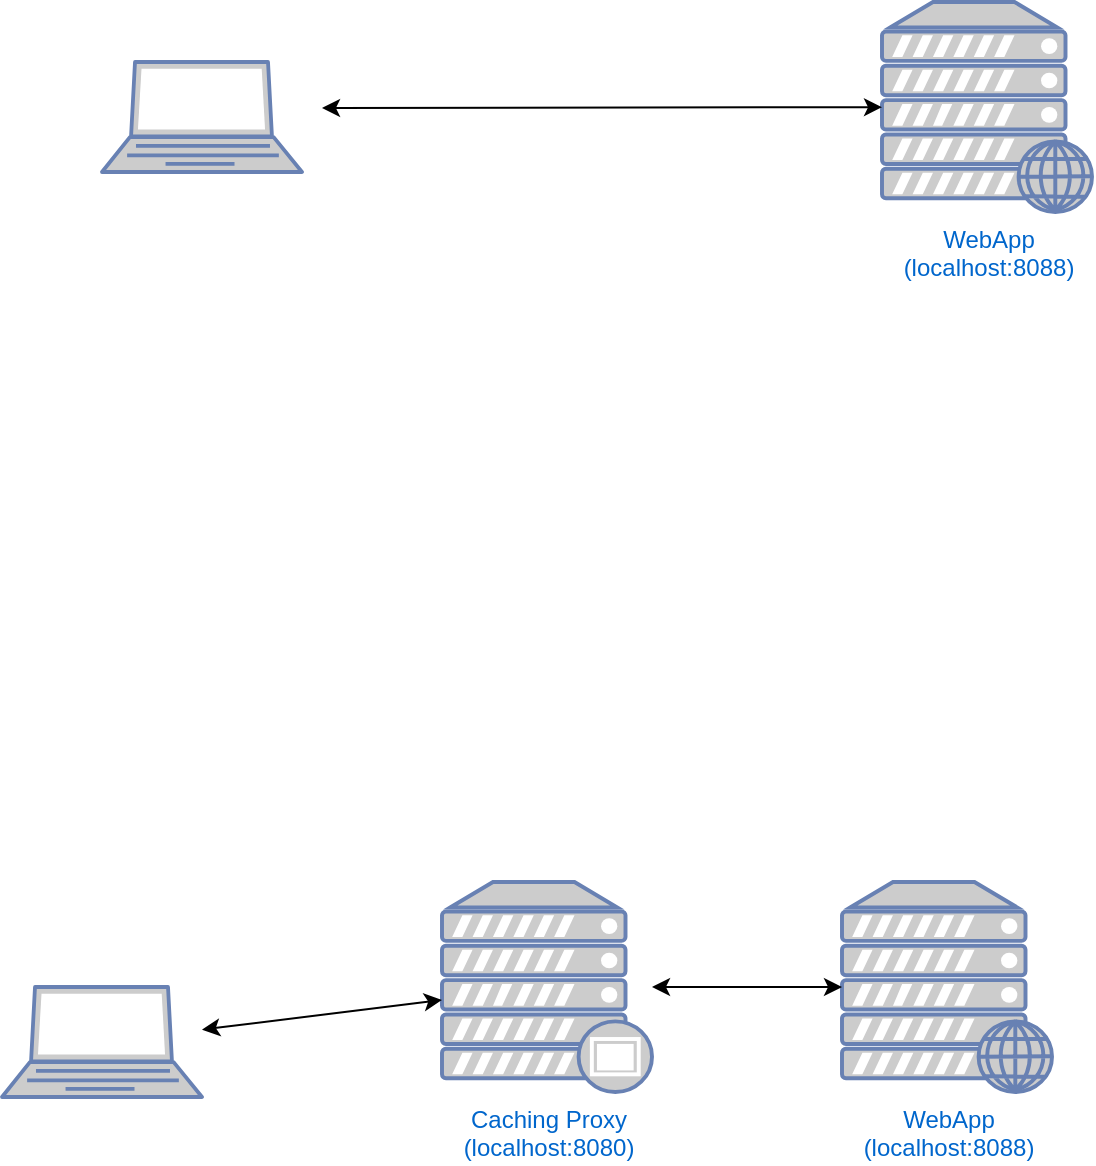 <mxfile version="10.6.5" type="device"><diagram id="fcsN8LrJ0RGSa26nB9cR" name="Page-1"><mxGraphModel dx="1394" dy="803" grid="1" gridSize="10" guides="1" tooltips="1" connect="1" arrows="1" fold="1" page="1" pageScale="1" pageWidth="827" pageHeight="1169" math="0" shadow="0"><root><mxCell id="0"/><mxCell id="1" parent="0"/><mxCell id="yUV94a5V-YTMJRTsNnXc-1" value="WebApp&lt;br&gt;(localhost:8088)&lt;br&gt;" style="fontColor=#0066CC;verticalAlign=top;verticalLabelPosition=bottom;labelPosition=center;align=center;html=1;outlineConnect=0;fillColor=#CCCCCC;strokeColor=#6881B3;gradientColor=none;gradientDirection=north;strokeWidth=2;shape=mxgraph.networks.web_server;" vertex="1" parent="1"><mxGeometry x="620" y="180" width="105" height="105" as="geometry"/></mxCell><mxCell id="yUV94a5V-YTMJRTsNnXc-6" value="" style="fontColor=#0066CC;verticalAlign=top;verticalLabelPosition=bottom;labelPosition=center;align=center;html=1;outlineConnect=0;fillColor=#CCCCCC;strokeColor=#6881B3;gradientColor=none;gradientDirection=north;strokeWidth=2;shape=mxgraph.networks.laptop;" vertex="1" parent="1"><mxGeometry x="230" y="210" width="100" height="55" as="geometry"/></mxCell><mxCell id="yUV94a5V-YTMJRTsNnXc-10" value="" style="endArrow=classic;startArrow=classic;html=1;" edge="1" parent="1" target="yUV94a5V-YTMJRTsNnXc-1"><mxGeometry width="50" height="50" relative="1" as="geometry"><mxPoint x="340" y="233" as="sourcePoint"/><mxPoint x="590" y="360" as="targetPoint"/></mxGeometry></mxCell><mxCell id="yUV94a5V-YTMJRTsNnXc-20" value="WebApp&lt;br&gt;(localhost:8088)&lt;br&gt;" style="fontColor=#0066CC;verticalAlign=top;verticalLabelPosition=bottom;labelPosition=center;align=center;html=1;outlineConnect=0;fillColor=#CCCCCC;strokeColor=#6881B3;gradientColor=none;gradientDirection=north;strokeWidth=2;shape=mxgraph.networks.web_server;" vertex="1" parent="1"><mxGeometry x="600" y="620" width="105" height="105" as="geometry"/></mxCell><mxCell id="yUV94a5V-YTMJRTsNnXc-21" value="Caching Proxy&lt;br&gt;(localhost:8080)&lt;br&gt;" style="fontColor=#0066CC;verticalAlign=top;verticalLabelPosition=bottom;labelPosition=center;align=center;html=1;outlineConnect=0;fillColor=#CCCCCC;strokeColor=#6881B3;gradientColor=none;gradientDirection=north;strokeWidth=2;shape=mxgraph.networks.proxy_server;" vertex="1" parent="1"><mxGeometry x="400" y="620" width="105" height="105" as="geometry"/></mxCell><mxCell id="yUV94a5V-YTMJRTsNnXc-22" value="" style="fontColor=#0066CC;verticalAlign=top;verticalLabelPosition=bottom;labelPosition=center;align=center;html=1;outlineConnect=0;fillColor=#CCCCCC;strokeColor=#6881B3;gradientColor=none;gradientDirection=north;strokeWidth=2;shape=mxgraph.networks.laptop;" vertex="1" parent="1"><mxGeometry x="180" y="672.5" width="100" height="55" as="geometry"/></mxCell><mxCell id="yUV94a5V-YTMJRTsNnXc-23" value="" style="endArrow=classic;startArrow=classic;html=1;" edge="1" parent="1" source="yUV94a5V-YTMJRTsNnXc-21" target="yUV94a5V-YTMJRTsNnXc-22"><mxGeometry width="50" height="50" relative="1" as="geometry"><mxPoint x="233.675" y="727.5" as="sourcePoint"/><mxPoint x="180" y="930" as="targetPoint"/></mxGeometry></mxCell><mxCell id="yUV94a5V-YTMJRTsNnXc-24" value="" style="endArrow=classic;startArrow=classic;html=1;" edge="1" parent="1" source="yUV94a5V-YTMJRTsNnXc-21" target="yUV94a5V-YTMJRTsNnXc-20"><mxGeometry width="50" height="50" relative="1" as="geometry"><mxPoint x="520" y="850" as="sourcePoint"/><mxPoint x="570" y="800" as="targetPoint"/></mxGeometry></mxCell></root></mxGraphModel></diagram></mxfile>